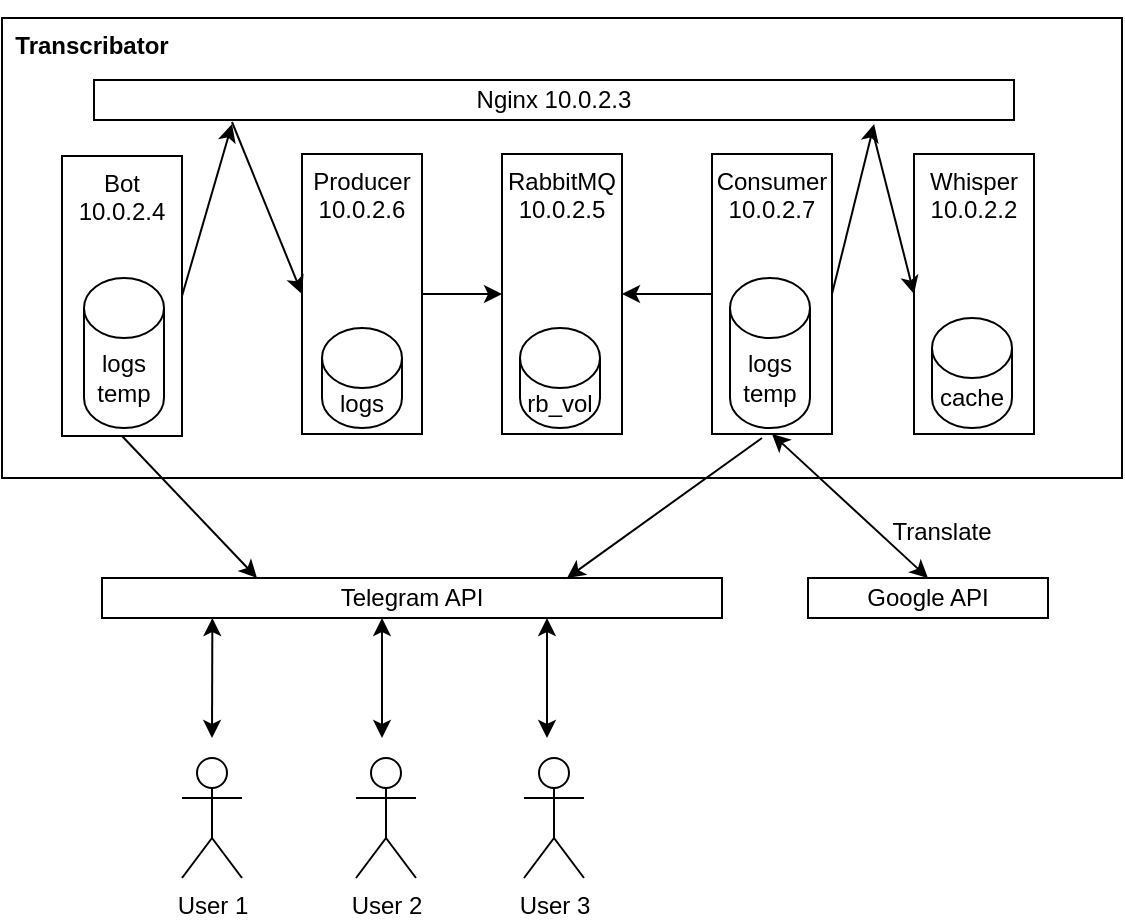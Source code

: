 <mxfile version="26.2.2">
  <diagram name="Page-1" id="Psz90XpX2nViHVPCH__z">
    <mxGraphModel dx="1020" dy="674" grid="1" gridSize="10" guides="1" tooltips="1" connect="1" arrows="1" fold="1" page="1" pageScale="1" pageWidth="850" pageHeight="1100" math="0" shadow="0">
      <root>
        <mxCell id="0" />
        <mxCell id="1" parent="0" />
        <mxCell id="CN_i-G4hKsa_WWTk2yvt-46" value="" style="rounded=0;whiteSpace=wrap;html=1;" vertex="1" parent="1">
          <mxGeometry x="70" y="30" width="560" height="230" as="geometry" />
        </mxCell>
        <mxCell id="CN_i-G4hKsa_WWTk2yvt-1" value="User 1" style="shape=umlActor;verticalLabelPosition=bottom;verticalAlign=top;html=1;outlineConnect=0;" vertex="1" parent="1">
          <mxGeometry x="160" y="400" width="30" height="60" as="geometry" />
        </mxCell>
        <mxCell id="CN_i-G4hKsa_WWTk2yvt-2" value="User 2" style="shape=umlActor;verticalLabelPosition=bottom;verticalAlign=top;html=1;outlineConnect=0;" vertex="1" parent="1">
          <mxGeometry x="247" y="400" width="30" height="60" as="geometry" />
        </mxCell>
        <mxCell id="CN_i-G4hKsa_WWTk2yvt-3" value="User 3" style="shape=umlActor;verticalLabelPosition=bottom;verticalAlign=top;html=1;outlineConnect=0;" vertex="1" parent="1">
          <mxGeometry x="331" y="400" width="30" height="60" as="geometry" />
        </mxCell>
        <mxCell id="CN_i-G4hKsa_WWTk2yvt-8" value="Bot&lt;div&gt;10.0.2.4&lt;/div&gt;" style="rounded=0;whiteSpace=wrap;html=1;spacing=2;verticalAlign=top;" vertex="1" parent="1">
          <mxGeometry x="100" y="99" width="60" height="140" as="geometry" />
        </mxCell>
        <mxCell id="CN_i-G4hKsa_WWTk2yvt-9" value="Telegram API" style="rounded=0;whiteSpace=wrap;html=1;" vertex="1" parent="1">
          <mxGeometry x="120" y="310" width="310" height="20" as="geometry" />
        </mxCell>
        <mxCell id="CN_i-G4hKsa_WWTk2yvt-10" value="Producer&lt;div&gt;10.0.2.6&lt;/div&gt;" style="rounded=0;whiteSpace=wrap;html=1;verticalAlign=top;" vertex="1" parent="1">
          <mxGeometry x="220" y="98" width="60" height="140" as="geometry" />
        </mxCell>
        <mxCell id="CN_i-G4hKsa_WWTk2yvt-11" value="RabbitMQ&lt;div&gt;10.0.2.5&lt;/div&gt;" style="rounded=0;whiteSpace=wrap;html=1;verticalAlign=top;" vertex="1" parent="1">
          <mxGeometry x="320" y="98" width="60" height="140" as="geometry" />
        </mxCell>
        <mxCell id="CN_i-G4hKsa_WWTk2yvt-12" value="Consumer&lt;div&gt;10.0.2.7&lt;/div&gt;" style="rounded=0;whiteSpace=wrap;html=1;verticalAlign=top;" vertex="1" parent="1">
          <mxGeometry x="425" y="98" width="60" height="140" as="geometry" />
        </mxCell>
        <mxCell id="CN_i-G4hKsa_WWTk2yvt-14" value="W&lt;span style=&quot;background-color: transparent; color: light-dark(rgb(0, 0, 0), rgb(255, 255, 255));&quot;&gt;hisper&lt;/span&gt;&lt;div&gt;&lt;span style=&quot;background-color: transparent;&quot;&gt;10.0.2.2&lt;/span&gt;&lt;/div&gt;" style="rounded=0;whiteSpace=wrap;html=1;verticalAlign=top;" vertex="1" parent="1">
          <mxGeometry x="526" y="98" width="60" height="140" as="geometry" />
        </mxCell>
        <mxCell id="CN_i-G4hKsa_WWTk2yvt-15" value="Nginx&amp;nbsp;10.0.2.3" style="rounded=0;whiteSpace=wrap;html=1;" vertex="1" parent="1">
          <mxGeometry x="116" y="61" width="460" height="20" as="geometry" />
        </mxCell>
        <mxCell id="CN_i-G4hKsa_WWTk2yvt-22" value="" style="endArrow=classic;startArrow=classic;html=1;rounded=0;entryX=0.178;entryY=1;entryDx=0;entryDy=0;entryPerimeter=0;" edge="1" parent="1" target="CN_i-G4hKsa_WWTk2yvt-9">
          <mxGeometry width="50" height="50" relative="1" as="geometry">
            <mxPoint x="175" y="390" as="sourcePoint" />
            <mxPoint x="220" y="410" as="targetPoint" />
          </mxGeometry>
        </mxCell>
        <mxCell id="CN_i-G4hKsa_WWTk2yvt-30" value="" style="endArrow=classic;html=1;rounded=0;entryX=0;entryY=0.5;entryDx=0;entryDy=0;exitX=1;exitY=0.5;exitDx=0;exitDy=0;" edge="1" parent="1" source="CN_i-G4hKsa_WWTk2yvt-10" target="CN_i-G4hKsa_WWTk2yvt-11">
          <mxGeometry width="50" height="50" relative="1" as="geometry">
            <mxPoint x="100" y="440" as="sourcePoint" />
            <mxPoint x="150" y="390" as="targetPoint" />
          </mxGeometry>
        </mxCell>
        <mxCell id="CN_i-G4hKsa_WWTk2yvt-31" value="" style="endArrow=classic;html=1;rounded=0;entryX=1;entryY=0.5;entryDx=0;entryDy=0;exitX=0;exitY=0.5;exitDx=0;exitDy=0;" edge="1" parent="1" source="CN_i-G4hKsa_WWTk2yvt-12" target="CN_i-G4hKsa_WWTk2yvt-11">
          <mxGeometry width="50" height="50" relative="1" as="geometry">
            <mxPoint x="80" y="400" as="sourcePoint" />
            <mxPoint x="130" y="350" as="targetPoint" />
          </mxGeometry>
        </mxCell>
        <mxCell id="CN_i-G4hKsa_WWTk2yvt-34" value="" style="endArrow=classic;html=1;rounded=0;exitX=1;exitY=0.5;exitDx=0;exitDy=0;entryX=0.15;entryY=1.1;entryDx=0;entryDy=0;entryPerimeter=0;" edge="1" parent="1" source="CN_i-G4hKsa_WWTk2yvt-8" target="CN_i-G4hKsa_WWTk2yvt-15">
          <mxGeometry width="50" height="50" relative="1" as="geometry">
            <mxPoint x="200" y="260" as="sourcePoint" />
            <mxPoint x="250" y="210" as="targetPoint" />
          </mxGeometry>
        </mxCell>
        <mxCell id="CN_i-G4hKsa_WWTk2yvt-35" value="" style="endArrow=classic;html=1;rounded=0;entryX=0;entryY=0.5;entryDx=0;entryDy=0;exitX=0.15;exitY=1.05;exitDx=0;exitDy=0;exitPerimeter=0;" edge="1" parent="1" source="CN_i-G4hKsa_WWTk2yvt-15" target="CN_i-G4hKsa_WWTk2yvt-10">
          <mxGeometry width="50" height="50" relative="1" as="geometry">
            <mxPoint x="190" y="80" as="sourcePoint" />
            <mxPoint x="100" y="250" as="targetPoint" />
          </mxGeometry>
        </mxCell>
        <mxCell id="CN_i-G4hKsa_WWTk2yvt-36" value="" style="endArrow=classic;html=1;rounded=0;exitX=1;exitY=0.5;exitDx=0;exitDy=0;entryX=0.848;entryY=1.1;entryDx=0;entryDy=0;entryPerimeter=0;" edge="1" parent="1" source="CN_i-G4hKsa_WWTk2yvt-12" target="CN_i-G4hKsa_WWTk2yvt-15">
          <mxGeometry width="50" height="50" relative="1" as="geometry">
            <mxPoint x="650" y="450" as="sourcePoint" />
            <mxPoint x="700" y="400" as="targetPoint" />
          </mxGeometry>
        </mxCell>
        <mxCell id="CN_i-G4hKsa_WWTk2yvt-37" value="" style="endArrow=classic;html=1;rounded=0;entryX=0;entryY=0.5;entryDx=0;entryDy=0;exitX=0.846;exitY=1.25;exitDx=0;exitDy=0;exitPerimeter=0;" edge="1" parent="1" source="CN_i-G4hKsa_WWTk2yvt-15" target="CN_i-G4hKsa_WWTk2yvt-14">
          <mxGeometry width="50" height="50" relative="1" as="geometry">
            <mxPoint x="630" y="260" as="sourcePoint" />
            <mxPoint x="680" y="210" as="targetPoint" />
          </mxGeometry>
        </mxCell>
        <mxCell id="CN_i-G4hKsa_WWTk2yvt-38" value="" style="endArrow=classic;startArrow=classic;html=1;rounded=0;entryX=0.178;entryY=1;entryDx=0;entryDy=0;entryPerimeter=0;" edge="1" parent="1">
          <mxGeometry width="50" height="50" relative="1" as="geometry">
            <mxPoint x="260" y="390" as="sourcePoint" />
            <mxPoint x="260" y="330" as="targetPoint" />
          </mxGeometry>
        </mxCell>
        <mxCell id="CN_i-G4hKsa_WWTk2yvt-39" value="" style="endArrow=classic;startArrow=classic;html=1;rounded=0;entryX=0.178;entryY=1;entryDx=0;entryDy=0;entryPerimeter=0;" edge="1" parent="1">
          <mxGeometry width="50" height="50" relative="1" as="geometry">
            <mxPoint x="342.5" y="390" as="sourcePoint" />
            <mxPoint x="342.5" y="330" as="targetPoint" />
          </mxGeometry>
        </mxCell>
        <mxCell id="CN_i-G4hKsa_WWTk2yvt-40" value="" style="endArrow=classic;html=1;rounded=0;entryX=0.75;entryY=0;entryDx=0;entryDy=0;" edge="1" parent="1" target="CN_i-G4hKsa_WWTk2yvt-9">
          <mxGeometry width="50" height="50" relative="1" as="geometry">
            <mxPoint x="450" y="240" as="sourcePoint" />
            <mxPoint x="610" y="320" as="targetPoint" />
          </mxGeometry>
        </mxCell>
        <mxCell id="CN_i-G4hKsa_WWTk2yvt-41" value="" style="endArrow=classic;html=1;rounded=0;exitX=0.5;exitY=1;exitDx=0;exitDy=0;entryX=0.25;entryY=0;entryDx=0;entryDy=0;" edge="1" parent="1" source="CN_i-G4hKsa_WWTk2yvt-8" target="CN_i-G4hKsa_WWTk2yvt-9">
          <mxGeometry width="50" height="50" relative="1" as="geometry">
            <mxPoint x="20" y="420" as="sourcePoint" />
            <mxPoint x="70" y="370" as="targetPoint" />
          </mxGeometry>
        </mxCell>
        <mxCell id="CN_i-G4hKsa_WWTk2yvt-42" value="Google API" style="rounded=0;whiteSpace=wrap;html=1;" vertex="1" parent="1">
          <mxGeometry x="473" y="310" width="120" height="20" as="geometry" />
        </mxCell>
        <mxCell id="CN_i-G4hKsa_WWTk2yvt-44" value="" style="endArrow=classic;startArrow=classic;html=1;rounded=0;entryX=0.5;entryY=1;entryDx=0;entryDy=0;exitX=0.5;exitY=0;exitDx=0;exitDy=0;" edge="1" parent="1" source="CN_i-G4hKsa_WWTk2yvt-42" target="CN_i-G4hKsa_WWTk2yvt-12">
          <mxGeometry width="50" height="50" relative="1" as="geometry">
            <mxPoint x="540" y="440" as="sourcePoint" />
            <mxPoint x="590" y="390" as="targetPoint" />
          </mxGeometry>
        </mxCell>
        <mxCell id="CN_i-G4hKsa_WWTk2yvt-45" value="Translate" style="text;html=1;align=center;verticalAlign=middle;whiteSpace=wrap;rounded=0;" vertex="1" parent="1">
          <mxGeometry x="510" y="272" width="60" height="30" as="geometry" />
        </mxCell>
        <mxCell id="CN_i-G4hKsa_WWTk2yvt-47" value="&lt;h4&gt;Transcribator&lt;/h4&gt;" style="text;html=1;align=center;verticalAlign=middle;whiteSpace=wrap;rounded=0;" vertex="1" parent="1">
          <mxGeometry x="85" y="29" width="60" height="30" as="geometry" />
        </mxCell>
        <mxCell id="CN_i-G4hKsa_WWTk2yvt-48" value="cache" style="shape=cylinder3;whiteSpace=wrap;html=1;boundedLbl=1;backgroundOutline=1;size=15;" vertex="1" parent="1">
          <mxGeometry x="535" y="180" width="40" height="55" as="geometry" />
        </mxCell>
        <mxCell id="CN_i-G4hKsa_WWTk2yvt-49" value="logs&lt;div&gt;temp&lt;/div&gt;" style="shape=cylinder3;whiteSpace=wrap;html=1;boundedLbl=1;backgroundOutline=1;size=15;" vertex="1" parent="1">
          <mxGeometry x="111" y="160" width="40" height="75" as="geometry" />
        </mxCell>
        <mxCell id="CN_i-G4hKsa_WWTk2yvt-50" value="logs" style="shape=cylinder3;whiteSpace=wrap;html=1;boundedLbl=1;backgroundOutline=1;size=15;" vertex="1" parent="1">
          <mxGeometry x="230" y="185" width="40" height="50" as="geometry" />
        </mxCell>
        <mxCell id="CN_i-G4hKsa_WWTk2yvt-51" value="logs&lt;div&gt;temp&lt;/div&gt;" style="shape=cylinder3;whiteSpace=wrap;html=1;boundedLbl=1;backgroundOutline=1;size=15;" vertex="1" parent="1">
          <mxGeometry x="434" y="160" width="40" height="75" as="geometry" />
        </mxCell>
        <mxCell id="CN_i-G4hKsa_WWTk2yvt-52" value="rb_vol" style="shape=cylinder3;whiteSpace=wrap;html=1;boundedLbl=1;backgroundOutline=1;size=15;" vertex="1" parent="1">
          <mxGeometry x="329" y="185" width="40" height="50" as="geometry" />
        </mxCell>
      </root>
    </mxGraphModel>
  </diagram>
</mxfile>
